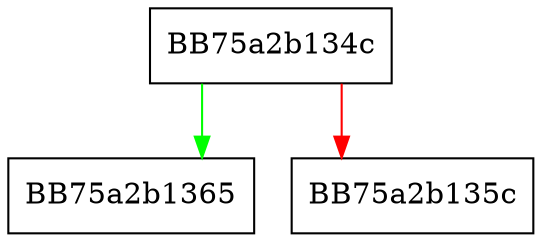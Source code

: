 digraph GetFileID {
  node [shape="box"];
  graph [splines=ortho];
  BB75a2b134c -> BB75a2b1365 [color="green"];
  BB75a2b134c -> BB75a2b135c [color="red"];
}